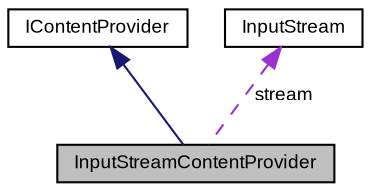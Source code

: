 digraph "InputStreamContentProvider"
{
  bgcolor="transparent";
  edge [fontname="Arial",fontsize="9",labelfontname="Arial",labelfontsize="9"];
  node [fontname="Arial",fontsize="9",shape=record];
  Node1 [label="InputStreamContentProvider",height=0.2,width=0.4,color="black", fillcolor="grey75", style="filled" fontcolor="black"];
  Node2 -> Node1 [dir="back",color="midnightblue",fontsize="9",style="solid",fontname="Arial"];
  Node2 [label="IContentProvider",height=0.2,width=0.4,color="black",URL="$class_v_s_t_g_u_i_1_1_xml_1_1_i_content_provider.html"];
  Node3 -> Node1 [dir="back",color="darkorchid3",fontsize="9",style="dashed",label=" stream" ,fontname="Arial"];
  Node3 [label="InputStream",height=0.2,width=0.4,color="black",URL="$class_v_s_t_g_u_i_1_1_input_stream.html"];
}
